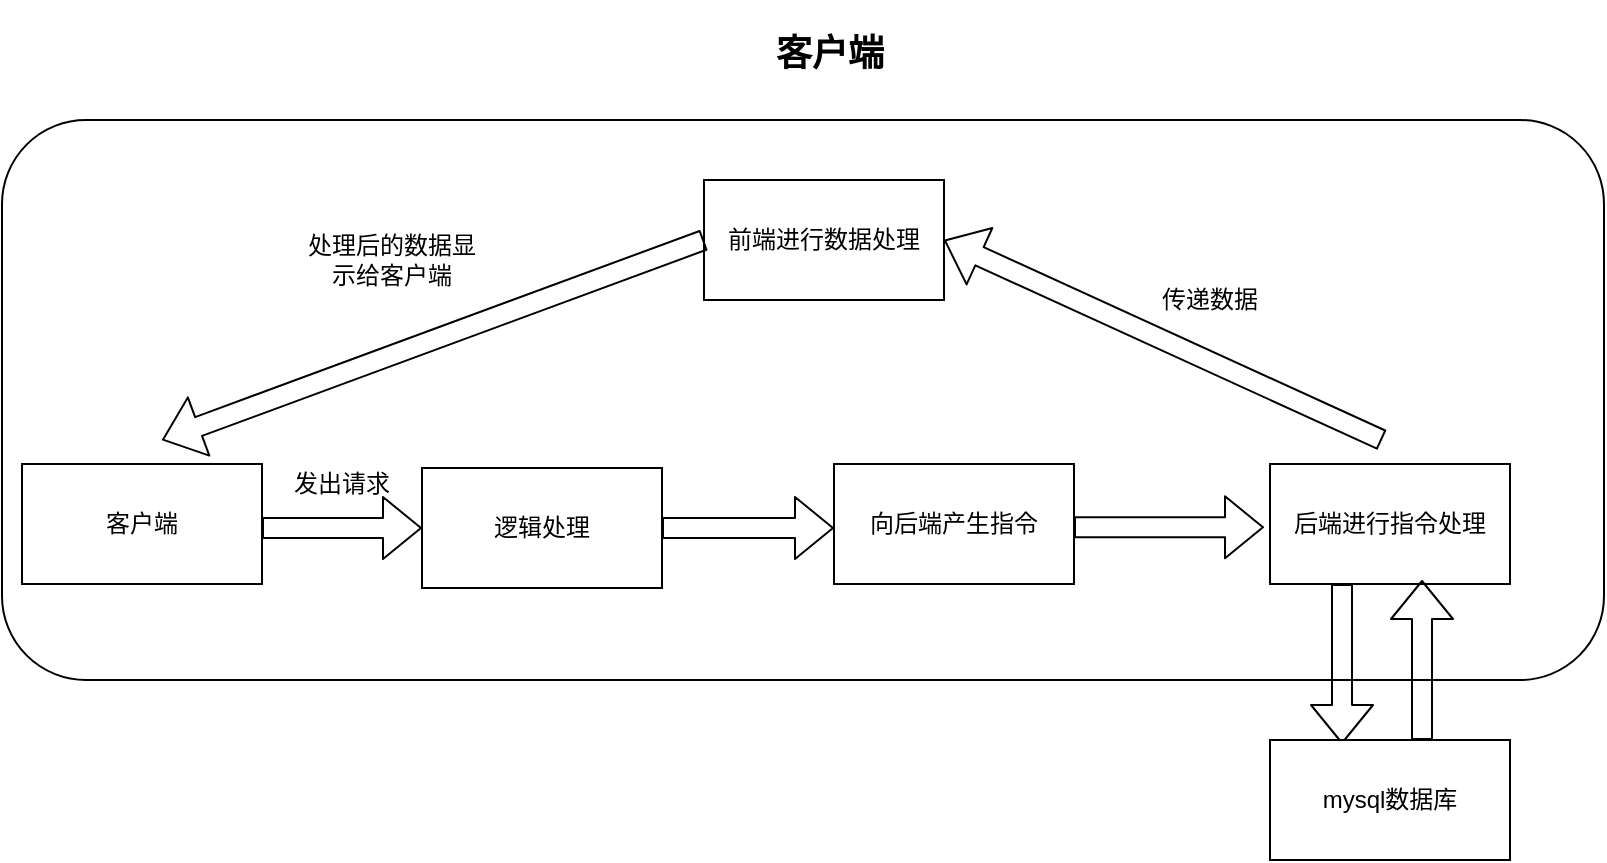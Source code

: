 <mxfile>
    <diagram id="XRird6-00bQ3xUtKtYhF" name="第 1 页">
        <mxGraphModel dx="1183" dy="587" grid="1" gridSize="10" guides="1" tooltips="1" connect="1" arrows="1" fold="1" page="1" pageScale="1" pageWidth="827" pageHeight="1169" math="0" shadow="0">
            <root>
                <mxCell id="0"/>
                <mxCell id="1" parent="0"/>
                <mxCell id="2" value="" style="rounded=1;whiteSpace=wrap;html=1;fillColor=default;" parent="1" vertex="1">
                    <mxGeometry x="19" y="110" width="801" height="280" as="geometry"/>
                </mxCell>
                <mxCell id="3" value="" style="edgeStyle=none;shape=flexArrow;html=1;" parent="1" source="4" edge="1">
                    <mxGeometry relative="1" as="geometry">
                        <mxPoint x="435" y="314" as="targetPoint"/>
                    </mxGeometry>
                </mxCell>
                <mxCell id="4" value="逻辑处理" style="rounded=0;whiteSpace=wrap;html=1;" parent="1" vertex="1">
                    <mxGeometry x="229" y="284" width="120" height="60" as="geometry"/>
                </mxCell>
                <mxCell id="5" value="向后端产生指令" style="rounded=0;whiteSpace=wrap;html=1;" parent="1" vertex="1">
                    <mxGeometry x="435" y="282" width="120" height="60" as="geometry"/>
                </mxCell>
                <mxCell id="6" value="后端进行指令处理" style="rounded=0;whiteSpace=wrap;html=1;" parent="1" vertex="1">
                    <mxGeometry x="653" y="282" width="120" height="60" as="geometry"/>
                </mxCell>
                <mxCell id="8" value="&lt;font style=&quot;font-size: 18px;&quot;&gt;&lt;b&gt;客户端&lt;/b&gt;&lt;/font&gt;" style="text;strokeColor=none;align=center;fillColor=none;html=1;verticalAlign=middle;whiteSpace=wrap;rounded=0;" parent="1" vertex="1">
                    <mxGeometry x="370" y="50" width="126" height="54" as="geometry"/>
                </mxCell>
                <mxCell id="9" value="" style="edgeStyle=none;shape=flexArrow;html=1;" parent="1" edge="1">
                    <mxGeometry relative="1" as="geometry">
                        <mxPoint x="650" y="313.64" as="targetPoint"/>
                        <mxPoint x="555" y="313.64" as="sourcePoint"/>
                    </mxGeometry>
                </mxCell>
                <mxCell id="55" value="" style="edgeStyle=none;shape=flexArrow;html=1;" parent="1" edge="1">
                    <mxGeometry relative="1" as="geometry">
                        <mxPoint x="689" y="422" as="targetPoint"/>
                        <mxPoint x="689" y="342.0" as="sourcePoint"/>
                    </mxGeometry>
                </mxCell>
                <mxCell id="56" value="前端进行数据处理" style="rounded=0;whiteSpace=wrap;html=1;" parent="1" vertex="1">
                    <mxGeometry x="370" y="140" width="120" height="60" as="geometry"/>
                </mxCell>
                <mxCell id="57" value="" style="edgeStyle=none;shape=flexArrow;html=1;" parent="1" edge="1">
                    <mxGeometry relative="1" as="geometry">
                        <mxPoint x="729" y="340" as="targetPoint"/>
                        <mxPoint x="729" y="420.0" as="sourcePoint"/>
                    </mxGeometry>
                </mxCell>
                <mxCell id="58" value="mysql数据库" style="rounded=0;whiteSpace=wrap;html=1;" parent="1" vertex="1">
                    <mxGeometry x="653" y="420" width="120" height="60" as="geometry"/>
                </mxCell>
                <mxCell id="60" value="" style="edgeStyle=none;shape=flexArrow;html=1;entryX=1;entryY=0.5;entryDx=0;entryDy=0;" parent="1" target="56" edge="1">
                    <mxGeometry relative="1" as="geometry">
                        <mxPoint x="569" y="180" as="targetPoint"/>
                        <mxPoint x="709" y="270" as="sourcePoint"/>
                    </mxGeometry>
                </mxCell>
                <mxCell id="61" value="&lt;font style=&quot;font-size: 12px;&quot;&gt;传递数据&lt;/font&gt;" style="text;strokeColor=none;align=center;fillColor=none;html=1;verticalAlign=middle;whiteSpace=wrap;rounded=0;" parent="1" vertex="1">
                    <mxGeometry x="593" y="190" width="60" height="20" as="geometry"/>
                </mxCell>
                <mxCell id="62" value="" style="edgeStyle=none;shape=flexArrow;html=1;exitX=0;exitY=0.5;exitDx=0;exitDy=0;" parent="1" source="56" edge="1">
                    <mxGeometry relative="1" as="geometry">
                        <mxPoint x="99" y="270" as="targetPoint"/>
                        <mxPoint x="419" y="170" as="sourcePoint"/>
                    </mxGeometry>
                </mxCell>
                <mxCell id="63" value="客户端" style="rounded=0;whiteSpace=wrap;html=1;" parent="1" vertex="1">
                    <mxGeometry x="29" y="282" width="120" height="60" as="geometry"/>
                </mxCell>
                <mxCell id="65" value="" style="edgeStyle=none;shape=flexArrow;html=1;" parent="1" edge="1">
                    <mxGeometry relative="1" as="geometry">
                        <mxPoint x="229" y="314" as="targetPoint"/>
                        <mxPoint x="149" y="314" as="sourcePoint"/>
                    </mxGeometry>
                </mxCell>
                <mxCell id="66" value="发出请求" style="text;strokeColor=none;align=center;fillColor=none;html=1;verticalAlign=middle;whiteSpace=wrap;rounded=0;" parent="1" vertex="1">
                    <mxGeometry x="159" y="282" width="60" height="20" as="geometry"/>
                </mxCell>
                <mxCell id="68" value="&lt;font style=&quot;font-size: 12px;&quot;&gt;处理后的数据显示给客户端&lt;/font&gt;" style="text;strokeColor=none;align=center;fillColor=none;html=1;verticalAlign=middle;whiteSpace=wrap;rounded=0;" parent="1" vertex="1">
                    <mxGeometry x="169" y="160" width="90" height="40" as="geometry"/>
                </mxCell>
            </root>
        </mxGraphModel>
    </diagram>
</mxfile>